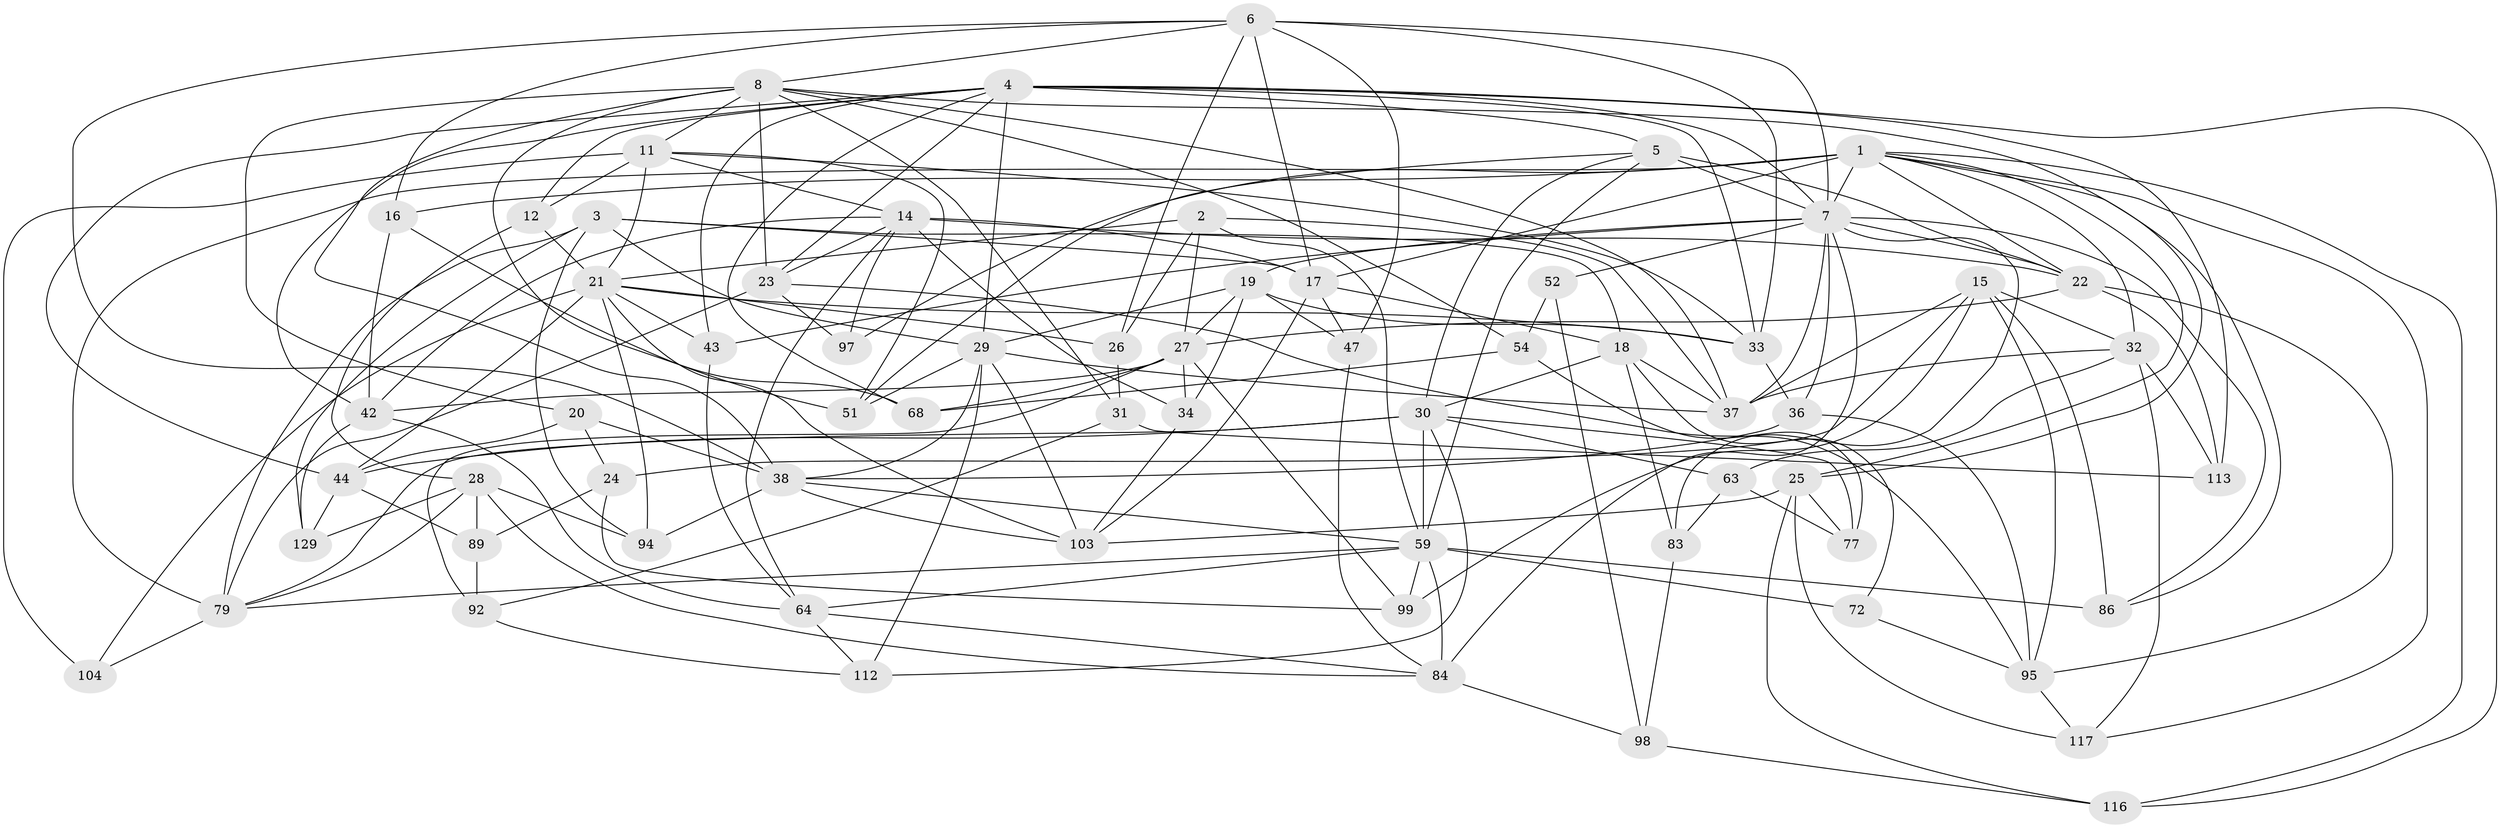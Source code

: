 // original degree distribution, {4: 1.0}
// Generated by graph-tools (version 1.1) at 2025/16/03/09/25 04:16:15]
// undirected, 65 vertices, 185 edges
graph export_dot {
graph [start="1"]
  node [color=gray90,style=filled];
  1 [super="+35+56+60"];
  2 [super="+71"];
  3 [super="+78"];
  4 [super="+58+9"];
  5 [super="+66+49"];
  6 [super="+111+93"];
  7 [super="+13+76+53"];
  8 [super="+122+10+39"];
  11 [super="+110+118"];
  12;
  14 [super="+107+121"];
  15 [super="+105"];
  16;
  17 [super="+82+114"];
  18 [super="+45"];
  19 [super="+100"];
  20;
  21 [super="+55"];
  22 [super="+74+80"];
  23 [super="+73"];
  24;
  25 [super="+46"];
  26;
  27 [super="+61"];
  28 [super="+40"];
  29 [super="+48+62"];
  30 [super="+57+108"];
  31;
  32 [super="+90"];
  33 [super="+41"];
  34;
  36;
  37 [super="+65"];
  38 [super="+50"];
  42 [super="+69"];
  43;
  44 [super="+85"];
  47;
  51;
  52;
  54;
  59 [super="+126+87"];
  63;
  64 [super="+119"];
  68;
  72;
  77;
  79 [super="+109+81"];
  83;
  84 [super="+115"];
  86;
  89;
  92;
  94;
  95 [super="+102"];
  97;
  98;
  99;
  103 [super="+123"];
  104;
  112;
  113;
  116;
  117;
  129;
  1 -- 97 [weight=2];
  1 -- 16;
  1 -- 32;
  1 -- 17 [weight=2];
  1 -- 116;
  1 -- 117;
  1 -- 86;
  1 -- 79 [weight=2];
  1 -- 22;
  1 -- 7;
  1 -- 25;
  2 -- 21;
  2 -- 27;
  2 -- 26;
  2 -- 59;
  2 -- 37 [weight=2];
  3 -- 129;
  3 -- 29;
  3 -- 17;
  3 -- 94;
  3 -- 79;
  3 -- 18;
  4 -- 116;
  4 -- 7;
  4 -- 33;
  4 -- 12;
  4 -- 68;
  4 -- 5;
  4 -- 42;
  4 -- 43;
  4 -- 44;
  4 -- 113;
  4 -- 23;
  4 -- 29;
  5 -- 22 [weight=2];
  5 -- 51;
  5 -- 7;
  5 -- 30 [weight=2];
  5 -- 59;
  6 -- 26;
  6 -- 16;
  6 -- 33;
  6 -- 38;
  6 -- 17;
  6 -- 8;
  6 -- 7;
  6 -- 47;
  7 -- 52 [weight=2];
  7 -- 84;
  7 -- 43;
  7 -- 83;
  7 -- 36;
  7 -- 22;
  7 -- 86;
  7 -- 37;
  7 -- 19;
  8 -- 68;
  8 -- 54;
  8 -- 31;
  8 -- 23;
  8 -- 11;
  8 -- 37;
  8 -- 25;
  8 -- 20;
  8 -- 38;
  11 -- 104 [weight=2];
  11 -- 33;
  11 -- 12;
  11 -- 51;
  11 -- 21;
  11 -- 14;
  12 -- 28;
  12 -- 21;
  14 -- 34;
  14 -- 64;
  14 -- 97;
  14 -- 42;
  14 -- 22;
  14 -- 17;
  14 -- 23;
  15 -- 99;
  15 -- 86;
  15 -- 32;
  15 -- 24;
  15 -- 37;
  15 -- 95;
  16 -- 51;
  16 -- 42;
  17 -- 47;
  17 -- 103;
  17 -- 18;
  18 -- 83;
  18 -- 72;
  18 -- 30;
  18 -- 37;
  19 -- 29;
  19 -- 34;
  19 -- 27;
  19 -- 33;
  19 -- 47;
  20 -- 24;
  20 -- 38;
  20 -- 44;
  21 -- 44;
  21 -- 104;
  21 -- 33;
  21 -- 103;
  21 -- 26;
  21 -- 43;
  21 -- 94;
  22 -- 113;
  22 -- 27;
  22 -- 95;
  23 -- 95;
  23 -- 97;
  23 -- 79;
  24 -- 89;
  24 -- 99;
  25 -- 117;
  25 -- 77;
  25 -- 116;
  25 -- 103;
  26 -- 31;
  27 -- 99;
  27 -- 92;
  27 -- 34;
  27 -- 68;
  27 -- 42;
  28 -- 129;
  28 -- 89;
  28 -- 94;
  28 -- 84;
  28 -- 79;
  29 -- 51;
  29 -- 37;
  29 -- 112;
  29 -- 38;
  29 -- 103;
  30 -- 77;
  30 -- 63;
  30 -- 59 [weight=2];
  30 -- 112;
  30 -- 44;
  30 -- 79;
  31 -- 92;
  31 -- 113;
  32 -- 113;
  32 -- 117;
  32 -- 37;
  32 -- 63;
  33 -- 36;
  34 -- 103;
  36 -- 38;
  36 -- 95;
  38 -- 94;
  38 -- 103;
  38 -- 59;
  42 -- 129;
  42 -- 64;
  43 -- 64;
  44 -- 89;
  44 -- 129;
  47 -- 84;
  52 -- 54;
  52 -- 98;
  54 -- 77;
  54 -- 68;
  59 -- 99;
  59 -- 64;
  59 -- 84;
  59 -- 86;
  59 -- 72 [weight=2];
  59 -- 79;
  63 -- 83;
  63 -- 77;
  64 -- 84;
  64 -- 112;
  72 -- 95;
  79 -- 104;
  83 -- 98;
  84 -- 98;
  89 -- 92;
  92 -- 112;
  95 -- 117;
  98 -- 116;
}
